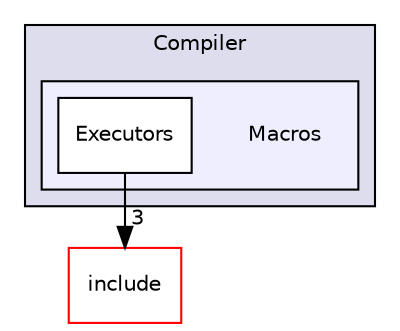 digraph "C:/Users/folae/Documents/Code/Big-Projects/ArkScript/Ark/src/arkreactor/Compiler/Macros" {
  compound=true
  node [ fontsize="10", fontname="Helvetica"];
  edge [ labelfontsize="10", labelfontname="Helvetica"];
  subgraph clusterdir_548d85becfdd8b4d1d64f6a452aea6ab {
    graph [ bgcolor="#ddddee", pencolor="black", label="Compiler" fontname="Helvetica", fontsize="10", URL="dir_548d85becfdd8b4d1d64f6a452aea6ab.html"]
  subgraph clusterdir_b9cbe36700296659acef612d0d107ef6 {
    graph [ bgcolor="#eeeeff", pencolor="black", label="" URL="dir_b9cbe36700296659acef612d0d107ef6.html"];
    dir_b9cbe36700296659acef612d0d107ef6 [shape=plaintext label="Macros"];
  dir_cfa9778ddee3bfdde39b0361cb5ec6f6 [shape=box label="Executors" fillcolor="white" style="filled" URL="dir_cfa9778ddee3bfdde39b0361cb5ec6f6.html"];
  }
  }
  dir_d44c64559bbebec7f509842c48db8b23 [shape=box label="include" fillcolor="white" style="filled" color="red" URL="dir_d44c64559bbebec7f509842c48db8b23.html"];
  dir_cfa9778ddee3bfdde39b0361cb5ec6f6->dir_d44c64559bbebec7f509842c48db8b23 [headlabel="3", labeldistance=1.5 headhref="dir_000016_000000.html"];
}
